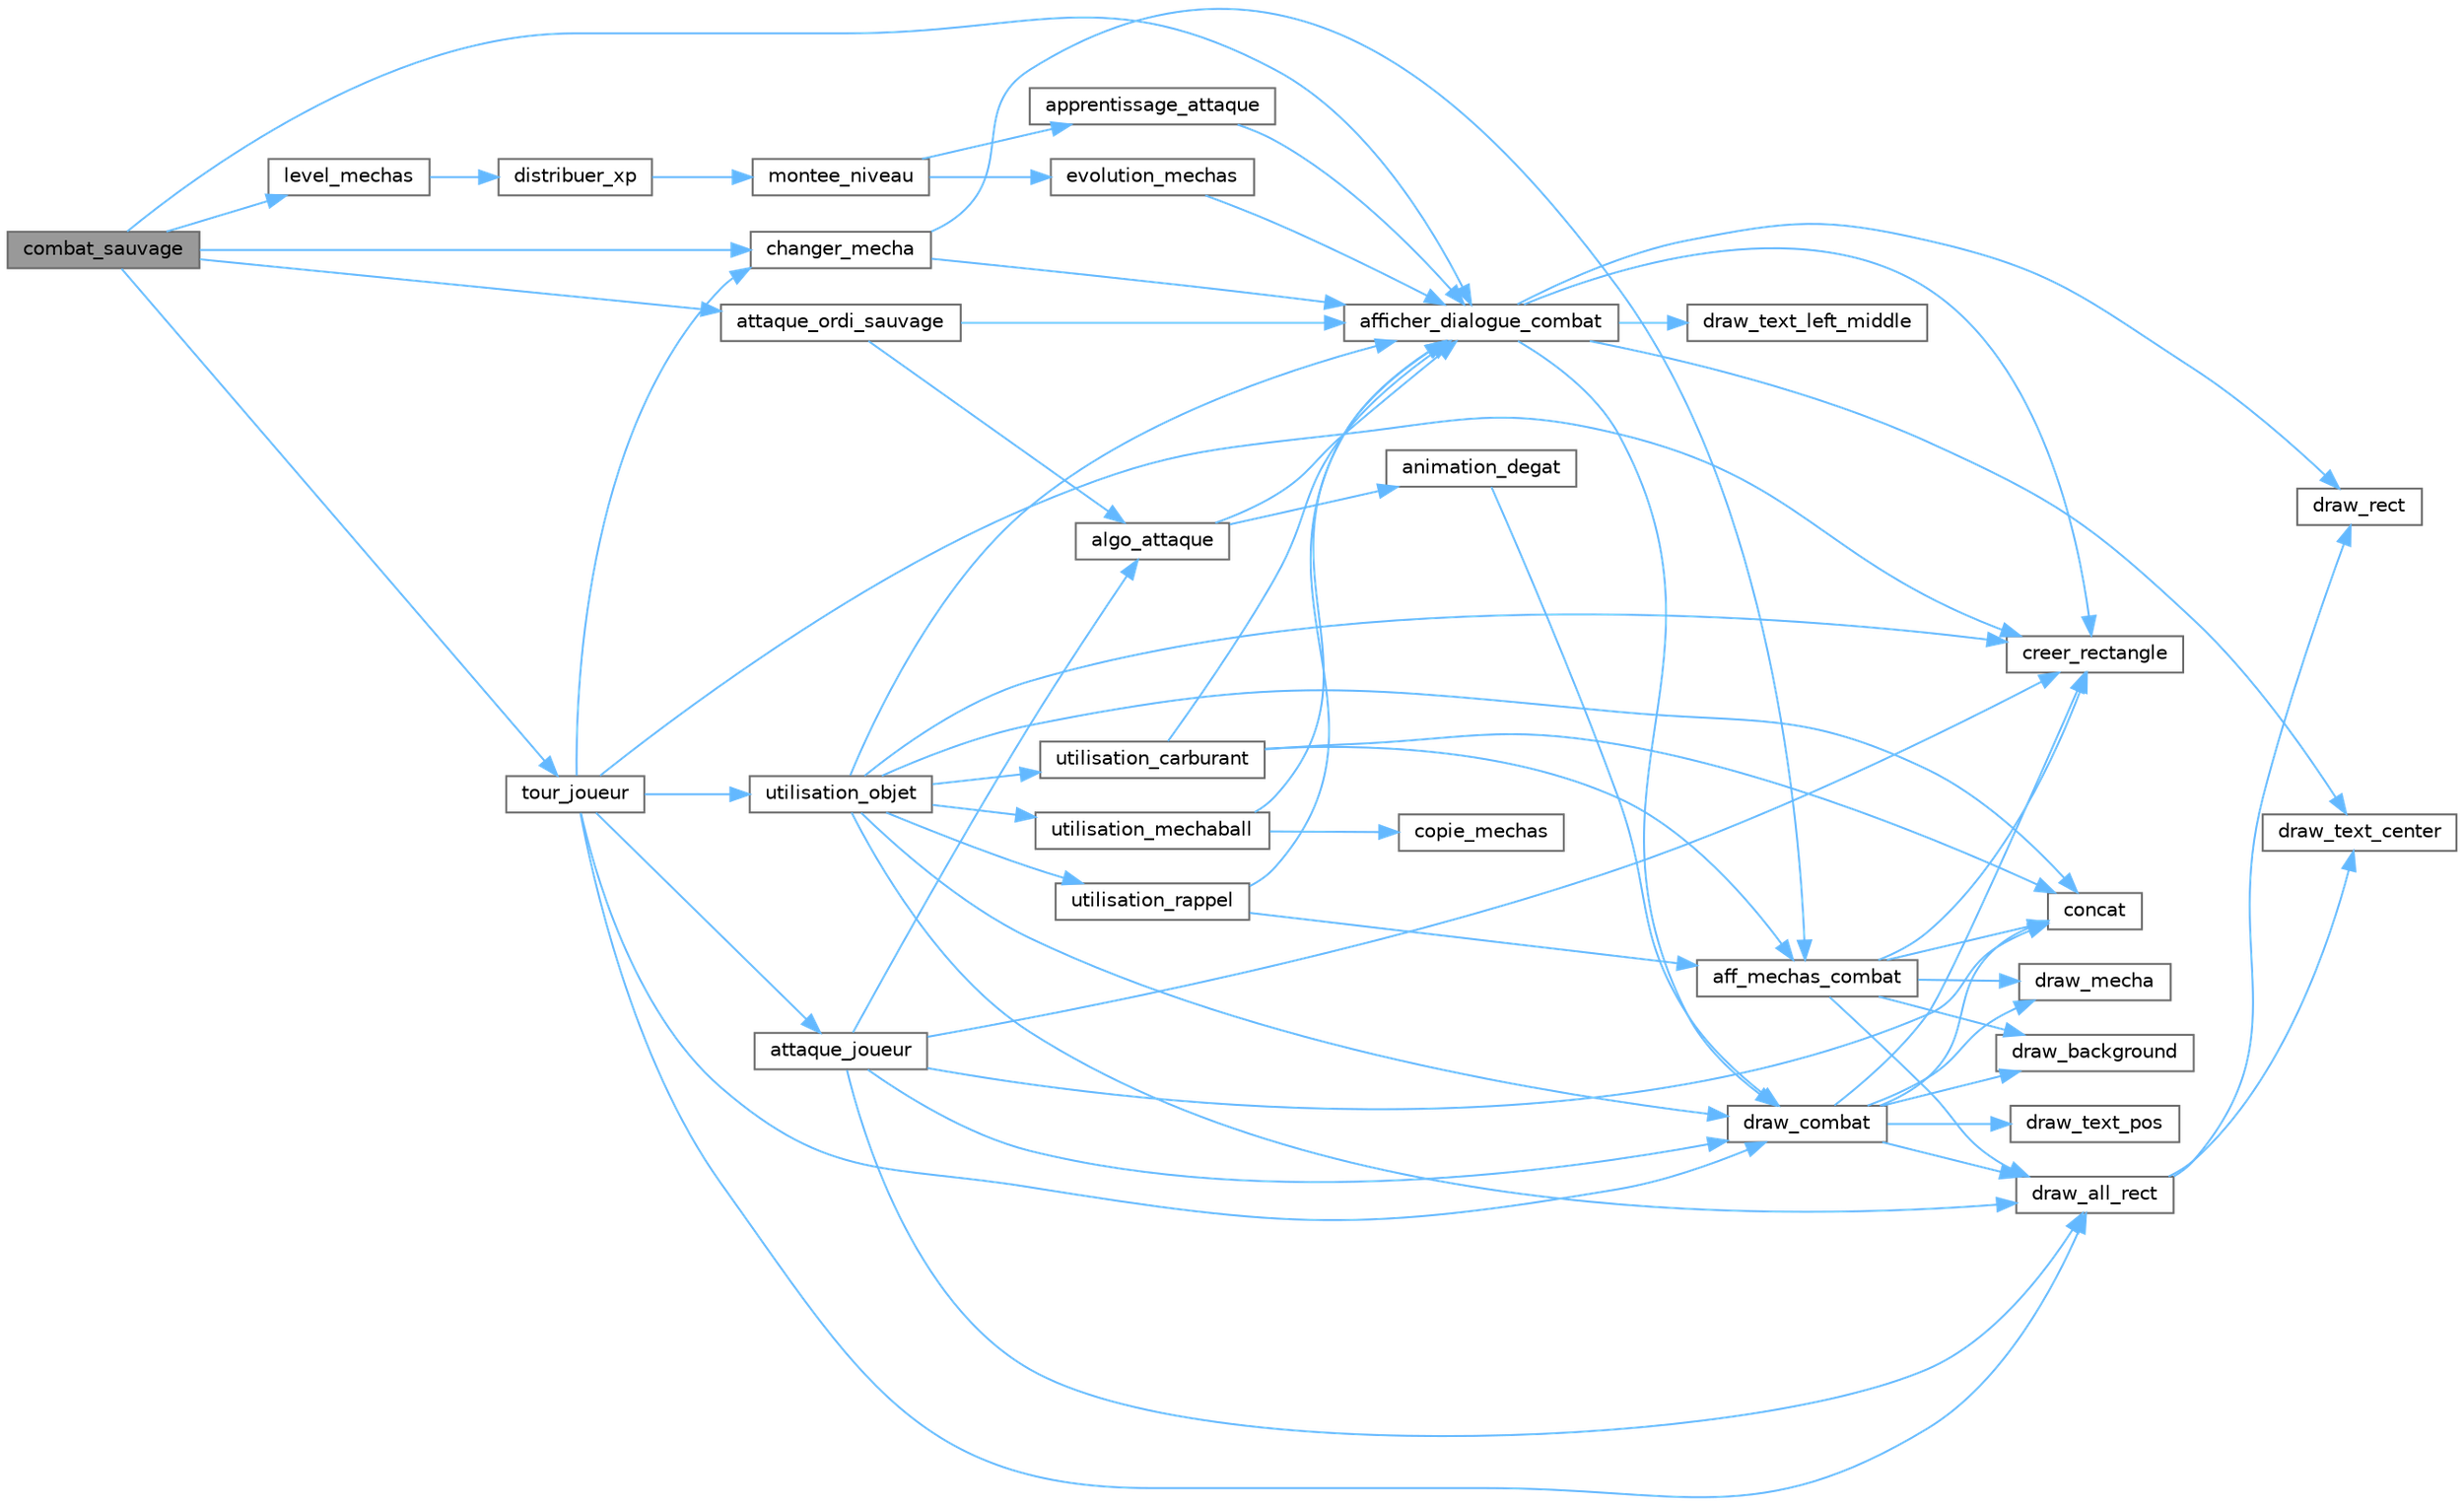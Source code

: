 digraph "combat_sauvage"
{
 // LATEX_PDF_SIZE
  bgcolor="transparent";
  edge [fontname=Helvetica,fontsize=10,labelfontname=Helvetica,labelfontsize=10];
  node [fontname=Helvetica,fontsize=10,shape=box,height=0.2,width=0.4];
  rankdir="LR";
  Node1 [id="Node000001",label="combat_sauvage",height=0.2,width=0.4,color="gray40", fillcolor="grey60", style="filled", fontcolor="black",tooltip="Gère un combat entre le joueur et un Mécha sauvage."];
  Node1 -> Node2 [id="edge63_Node000001_Node000002",color="steelblue1",style="solid",tooltip=" "];
  Node2 [id="Node000002",label="afficher_dialogue_combat",height=0.2,width=0.4,color="grey40", fillcolor="white", style="filled",URL="$affichage_8c.html#a1091893e7df87a967b878919b232b0d5",tooltip="Affiche un dialogue interactif durant un combat entre deux Méchas."];
  Node2 -> Node3 [id="edge64_Node000002_Node000003",color="steelblue1",style="solid",tooltip=" "];
  Node3 [id="Node000003",label="creer_rectangle",height=0.2,width=0.4,color="grey40", fillcolor="white", style="filled",URL="$affichage_8c.html#a7290dad76779d8dd7f48366a16812be8",tooltip="Initialise un rectangle avec ses dimensions, sa couleur et un texte optionnel."];
  Node2 -> Node4 [id="edge65_Node000002_Node000004",color="steelblue1",style="solid",tooltip=" "];
  Node4 [id="Node000004",label="draw_combat",height=0.2,width=0.4,color="grey40", fillcolor="white", style="filled",URL="$combat_8c.html#a159b2a6408c605d1fc9432689f92e3cb",tooltip="Affiche à l'écran tous les éléments graphiques d'un combat entre deux Mechas."];
  Node4 -> Node5 [id="edge66_Node000004_Node000005",color="steelblue1",style="solid",tooltip=" "];
  Node5 [id="Node000005",label="concat",height=0.2,width=0.4,color="grey40", fillcolor="white", style="filled",URL="$affichage_8c.html#afc970416ff2ee1d9f8351a288625f23a",tooltip="Concatène un entier à la fin d'une chaîne de caractères."];
  Node4 -> Node3 [id="edge67_Node000004_Node000003",color="steelblue1",style="solid",tooltip=" "];
  Node4 -> Node6 [id="edge68_Node000004_Node000006",color="steelblue1",style="solid",tooltip=" "];
  Node6 [id="Node000006",label="draw_all_rect",height=0.2,width=0.4,color="grey40", fillcolor="white", style="filled",URL="$affichage_8c.html#a4f7e45e8554e8971bdba352cf9838405",tooltip="Dessine plusieurs rectangles avec leurs textes centrés."];
  Node6 -> Node7 [id="edge69_Node000006_Node000007",color="steelblue1",style="solid",tooltip=" "];
  Node7 [id="Node000007",label="draw_rect",height=0.2,width=0.4,color="grey40", fillcolor="white", style="filled",URL="$affichage_8c.html#ab542b24175a0231f8530346fc8ab790f",tooltip="Dessine un rectangle coloré et son texte associé si présent."];
  Node6 -> Node8 [id="edge70_Node000006_Node000008",color="steelblue1",style="solid",tooltip=" "];
  Node8 [id="Node000008",label="draw_text_center",height=0.2,width=0.4,color="grey40", fillcolor="white", style="filled",URL="$affichage_8c.html#a390da1c2cd15fd5355de26bd34b3d3dc",tooltip="Dessine du texte centré dans un rectangle, ligne par ligne si nécessaire."];
  Node4 -> Node9 [id="edge71_Node000004_Node000009",color="steelblue1",style="solid",tooltip=" "];
  Node9 [id="Node000009",label="draw_background",height=0.2,width=0.4,color="grey40", fillcolor="white", style="filled",URL="$affichage_8c.html#a3d385ca0396c4c2b3001371505a410e4",tooltip="Affiche l'arrière-plan (background) actuel du jeu."];
  Node4 -> Node10 [id="edge72_Node000004_Node000010",color="steelblue1",style="solid",tooltip=" "];
  Node10 [id="Node000010",label="draw_mecha",height=0.2,width=0.4,color="grey40", fillcolor="white", style="filled",URL="$affichage_8c.html#ae63215d67a18f635b3a1c2e1464a0a6f",tooltip="Dessine un Mécha à l'écran avec la texture correspondant à son orientation."];
  Node4 -> Node11 [id="edge73_Node000004_Node000011",color="steelblue1",style="solid",tooltip=" "];
  Node11 [id="Node000011",label="draw_text_pos",height=0.2,width=0.4,color="grey40", fillcolor="white", style="filled",URL="$affichage_8c.html#ac0e780352c4ab1739b9e31be92740c2d",tooltip="Dessine du texte à une position spécifique à l'écran, avec gestion des retours à la ligne."];
  Node2 -> Node7 [id="edge74_Node000002_Node000007",color="steelblue1",style="solid",tooltip=" "];
  Node2 -> Node8 [id="edge75_Node000002_Node000008",color="steelblue1",style="solid",tooltip=" "];
  Node2 -> Node12 [id="edge76_Node000002_Node000012",color="steelblue1",style="solid",tooltip=" "];
  Node12 [id="Node000012",label="draw_text_left_middle",height=0.2,width=0.4,color="grey40", fillcolor="white", style="filled",URL="$affichage_8c.html#ab54c358911a2ed823f20797846583531",tooltip="Dessine un texte centré verticalement et aligné à gauche dans un rectangle."];
  Node1 -> Node13 [id="edge77_Node000001_Node000013",color="steelblue1",style="solid",tooltip=" "];
  Node13 [id="Node000013",label="attaque_ordi_sauvage",height=0.2,width=0.4,color="grey40", fillcolor="white", style="filled",URL="$combat_8c.html#ac6ceced0c9217ccb31c1400649cfd67c",tooltip="Gère l'attaque aléatoire d'un Mecha sauvage durant un combat contre le joueur."];
  Node13 -> Node2 [id="edge78_Node000013_Node000002",color="steelblue1",style="solid",tooltip=" "];
  Node13 -> Node14 [id="edge79_Node000013_Node000014",color="steelblue1",style="solid",tooltip=" "];
  Node14 [id="Node000014",label="algo_attaque",height=0.2,width=0.4,color="grey40", fillcolor="white", style="filled",URL="$combat_8c.html#a8c19b3bf83d09e9fb4b596cd4ff45219",tooltip="Calcule et applique les effets d'une attaque lors d'un combat entre deux Mechas."];
  Node14 -> Node2 [id="edge80_Node000014_Node000002",color="steelblue1",style="solid",tooltip=" "];
  Node14 -> Node15 [id="edge81_Node000014_Node000015",color="steelblue1",style="solid",tooltip=" "];
  Node15 [id="Node000015",label="animation_degat",height=0.2,width=0.4,color="grey40", fillcolor="white", style="filled",URL="$combat_8c.html#ab9469ab4f84b56a27ef05848c4a78cb9",tooltip="Anime visuellement la diminution progressive des PV d'un Mecha durant un combat."];
  Node15 -> Node4 [id="edge82_Node000015_Node000004",color="steelblue1",style="solid",tooltip=" "];
  Node1 -> Node16 [id="edge83_Node000001_Node000016",color="steelblue1",style="solid",tooltip=" "];
  Node16 [id="Node000016",label="changer_mecha",height=0.2,width=0.4,color="grey40", fillcolor="white", style="filled",URL="$combat_8c.html#a16e4593cbfaef36a7cc088aa6bef48c0",tooltip="Permet au joueur de changer le Mecha actif pendant un combat."];
  Node16 -> Node17 [id="edge84_Node000016_Node000017",color="steelblue1",style="solid",tooltip=" "];
  Node17 [id="Node000017",label="aff_mechas_combat",height=0.2,width=0.4,color="grey40", fillcolor="white", style="filled",URL="$combat_8c.html#a30cb93b663d557e0e81271f956c24379",tooltip="Affiche l'interface de sélection du Mecha du joueur durant un combat."];
  Node17 -> Node5 [id="edge85_Node000017_Node000005",color="steelblue1",style="solid",tooltip=" "];
  Node17 -> Node3 [id="edge86_Node000017_Node000003",color="steelblue1",style="solid",tooltip=" "];
  Node17 -> Node6 [id="edge87_Node000017_Node000006",color="steelblue1",style="solid",tooltip=" "];
  Node17 -> Node9 [id="edge88_Node000017_Node000009",color="steelblue1",style="solid",tooltip=" "];
  Node17 -> Node10 [id="edge89_Node000017_Node000010",color="steelblue1",style="solid",tooltip=" "];
  Node16 -> Node2 [id="edge90_Node000016_Node000002",color="steelblue1",style="solid",tooltip=" "];
  Node1 -> Node18 [id="edge91_Node000001_Node000018",color="steelblue1",style="solid",tooltip=" "];
  Node18 [id="Node000018",label="level_mechas",height=0.2,width=0.4,color="grey40", fillcolor="white", style="filled",URL="$combat_8c.html#a2de6c3e2a52edcf450da90005d5fad1d",tooltip="Calcule et distribue les points d'expérience (XP) aux Méchas du joueur après avoir vaincu un Mécha ad..."];
  Node18 -> Node19 [id="edge92_Node000018_Node000019",color="steelblue1",style="solid",tooltip=" "];
  Node19 [id="Node000019",label="distribuer_xp",height=0.2,width=0.4,color="grey40", fillcolor="white", style="filled",URL="$combat_8c.html#ac6fcdad743dc3526b2b89a1630618a07",tooltip="Distribue les points d'expérience (XP) gagnés lors d'un combat à un ensemble de Méchas ayant particip..."];
  Node19 -> Node20 [id="edge93_Node000019_Node000020",color="steelblue1",style="solid",tooltip=" "];
  Node20 [id="Node000020",label="montee_niveau",height=0.2,width=0.4,color="grey40", fillcolor="white", style="filled",URL="$combat_8c.html#aec838d58a7def8717d7fcd0faab3a107",tooltip="Gère la montée en niveau d'un Mecha joueur après avoir reçu des points d'expérience (XP)."];
  Node20 -> Node21 [id="edge94_Node000020_Node000021",color="steelblue1",style="solid",tooltip=" "];
  Node21 [id="Node000021",label="apprentissage_attaque",height=0.2,width=0.4,color="grey40", fillcolor="white", style="filled",URL="$combat_8c.html#af35e79d0f311c06fb1fe44ce8bb34ca4",tooltip="Gère l'apprentissage d'une nouvelle attaque par un Mecha lors d'un changement de niveau."];
  Node21 -> Node2 [id="edge95_Node000021_Node000002",color="steelblue1",style="solid",tooltip=" "];
  Node20 -> Node22 [id="edge96_Node000020_Node000022",color="steelblue1",style="solid",tooltip=" "];
  Node22 [id="Node000022",label="evolution_mechas",height=0.2,width=0.4,color="grey40", fillcolor="white", style="filled",URL="$combat_8c.html#afe15b54290598e06032e0c418f626461",tooltip="Gère l'évolution d'un Mecha joueur lorsqu'il atteint le niveau requis."];
  Node22 -> Node2 [id="edge97_Node000022_Node000002",color="steelblue1",style="solid",tooltip=" "];
  Node1 -> Node23 [id="edge98_Node000001_Node000023",color="steelblue1",style="solid",tooltip=" "];
  Node23 [id="Node000023",label="tour_joueur",height=0.2,width=0.4,color="grey40", fillcolor="white", style="filled",URL="$combat_8c.html#a3c18ce2957ca72f56737d0082766ad63",tooltip="Gère le tour du joueur lors d'un combat contre un Mécha sauvage ou un PNJ."];
  Node23 -> Node24 [id="edge99_Node000023_Node000024",color="steelblue1",style="solid",tooltip=" "];
  Node24 [id="Node000024",label="attaque_joueur",height=0.2,width=0.4,color="grey40", fillcolor="white", style="filled",URL="$combat_8c.html#aeabe45f0372840462d595a801345672b",tooltip="Affiche l'interface permettant au joueur de choisir et effectuer une attaque durant un combat."];
  Node24 -> Node14 [id="edge100_Node000024_Node000014",color="steelblue1",style="solid",tooltip=" "];
  Node24 -> Node5 [id="edge101_Node000024_Node000005",color="steelblue1",style="solid",tooltip=" "];
  Node24 -> Node3 [id="edge102_Node000024_Node000003",color="steelblue1",style="solid",tooltip=" "];
  Node24 -> Node6 [id="edge103_Node000024_Node000006",color="steelblue1",style="solid",tooltip=" "];
  Node24 -> Node4 [id="edge104_Node000024_Node000004",color="steelblue1",style="solid",tooltip=" "];
  Node23 -> Node16 [id="edge105_Node000023_Node000016",color="steelblue1",style="solid",tooltip=" "];
  Node23 -> Node3 [id="edge106_Node000023_Node000003",color="steelblue1",style="solid",tooltip=" "];
  Node23 -> Node6 [id="edge107_Node000023_Node000006",color="steelblue1",style="solid",tooltip=" "];
  Node23 -> Node4 [id="edge108_Node000023_Node000004",color="steelblue1",style="solid",tooltip=" "];
  Node23 -> Node25 [id="edge109_Node000023_Node000025",color="steelblue1",style="solid",tooltip=" "];
  Node25 [id="Node000025",label="utilisation_objet",height=0.2,width=0.4,color="grey40", fillcolor="white", style="filled",URL="$combat_8c.html#ae82c6dcf76c1412964511d71b75c637e",tooltip="Affiche l'interface d'utilisation d'objets pendant un combat."];
  Node25 -> Node2 [id="edge110_Node000025_Node000002",color="steelblue1",style="solid",tooltip=" "];
  Node25 -> Node5 [id="edge111_Node000025_Node000005",color="steelblue1",style="solid",tooltip=" "];
  Node25 -> Node3 [id="edge112_Node000025_Node000003",color="steelblue1",style="solid",tooltip=" "];
  Node25 -> Node6 [id="edge113_Node000025_Node000006",color="steelblue1",style="solid",tooltip=" "];
  Node25 -> Node4 [id="edge114_Node000025_Node000004",color="steelblue1",style="solid",tooltip=" "];
  Node25 -> Node26 [id="edge115_Node000025_Node000026",color="steelblue1",style="solid",tooltip=" "];
  Node26 [id="Node000026",label="utilisation_carburant",height=0.2,width=0.4,color="grey40", fillcolor="white", style="filled",URL="$combat_8c.html#a7f2daafca6455a03963db8f32d8a8d10",tooltip="Gère l'utilisation d'un objet \"carburant\" durant un combat."];
  Node26 -> Node17 [id="edge116_Node000026_Node000017",color="steelblue1",style="solid",tooltip=" "];
  Node26 -> Node2 [id="edge117_Node000026_Node000002",color="steelblue1",style="solid",tooltip=" "];
  Node26 -> Node5 [id="edge118_Node000026_Node000005",color="steelblue1",style="solid",tooltip=" "];
  Node25 -> Node27 [id="edge119_Node000025_Node000027",color="steelblue1",style="solid",tooltip=" "];
  Node27 [id="Node000027",label="utilisation_mechaball",height=0.2,width=0.4,color="grey40", fillcolor="white", style="filled",URL="$combat_8c.html#a53bf2250ba00b21dceed166fa59bd150",tooltip="Gère l'utilisation d'une \"mechaball\" pour capturer un Mecha adverse durant un combat."];
  Node27 -> Node2 [id="edge120_Node000027_Node000002",color="steelblue1",style="solid",tooltip=" "];
  Node27 -> Node28 [id="edge121_Node000027_Node000028",color="steelblue1",style="solid",tooltip=" "];
  Node28 [id="Node000028",label="copie_mechas",height=0.2,width=0.4,color="grey40", fillcolor="white", style="filled",URL="$pointDePassage_8c.html#af6656571e1d9901fcca65ffc7217aabb",tooltip="Copie intégralement les attributs d'un Mecha vers l'équipe du joueur."];
  Node25 -> Node29 [id="edge122_Node000025_Node000029",color="steelblue1",style="solid",tooltip=" "];
  Node29 [id="Node000029",label="utilisation_rappel",height=0.2,width=0.4,color="grey40", fillcolor="white", style="filled",URL="$combat_8c.html#afff6b8b516af5c46c938f407788d1b5f",tooltip="Gère l'utilisation d'un objet \"rappel\" durant un combat."];
  Node29 -> Node17 [id="edge123_Node000029_Node000017",color="steelblue1",style="solid",tooltip=" "];
  Node29 -> Node2 [id="edge124_Node000029_Node000002",color="steelblue1",style="solid",tooltip=" "];
}
